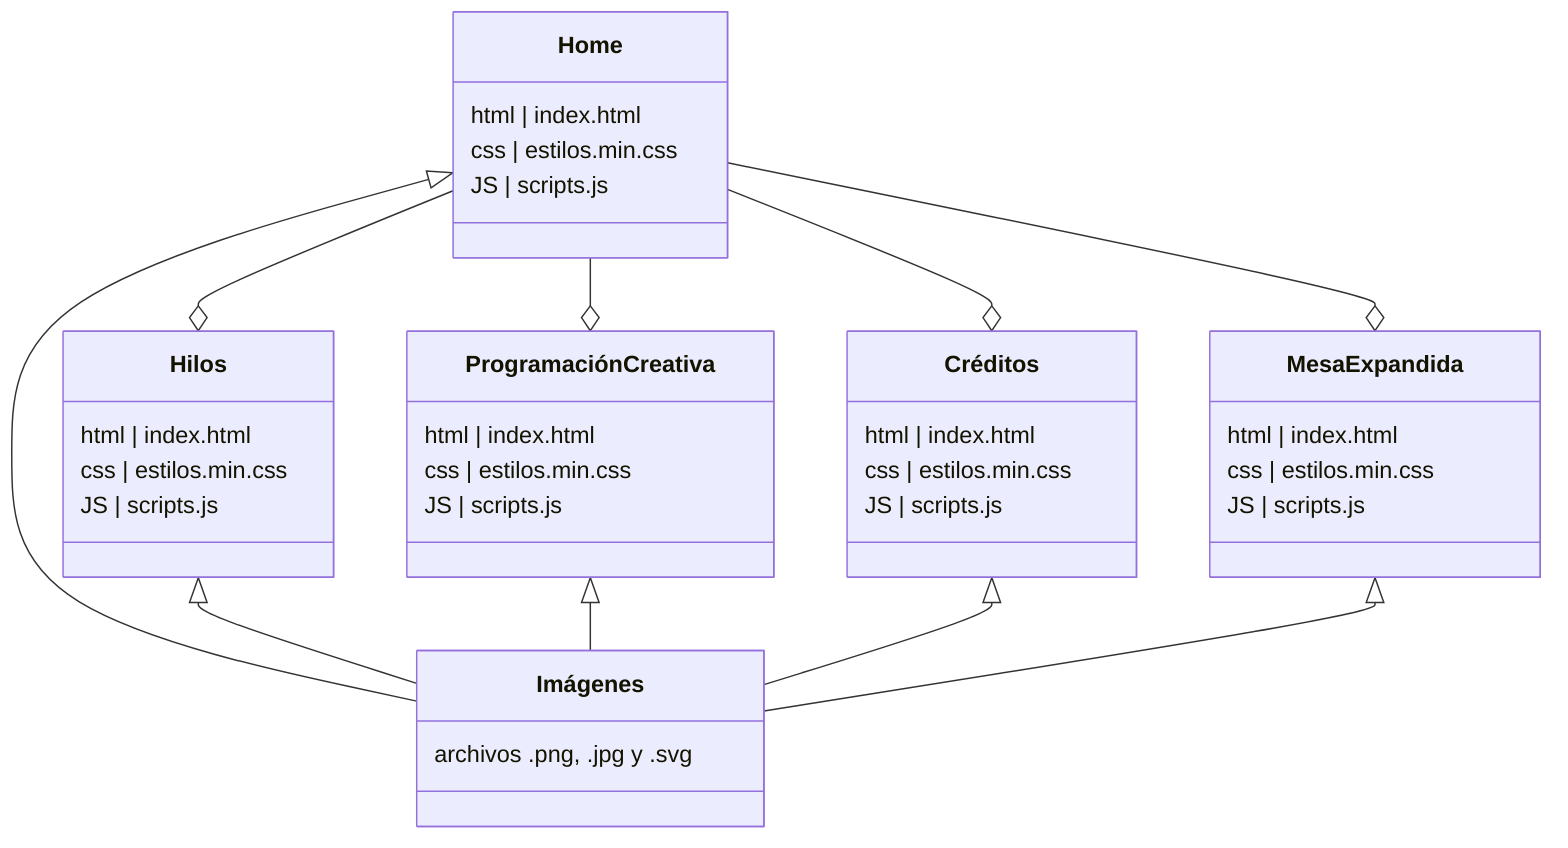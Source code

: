 classDiagram

Home <|-- Imágenes
Hilos <|-- Imágenes
Programación Creativa <|-- Imágenes
Créditos <|-- Imágenes
Mesa Expandida <|-- Imágenes
Home --o Hilos
Home --o Programación Creativa
Home --o Créditos
Home --o Mesa Expandida

Home : html | index.html
Home : css | estilos.min.css
Home : JS | scripts.js

Hilos : html | index.html
Hilos : css | estilos.min.css
Hilos : JS | scripts.js

Programación Creativa : html | index.html
Programación Creativa : css | estilos.min.css
Programación Creativa : JS | scripts.js

Créditos : html | index.html
Créditos : css | estilos.min.css
Créditos : JS | scripts.js

Mesa Expandida : html | index.html
Mesa Expandida : css | estilos.min.css
Mesa Expandida : JS | scripts.js

Imágenes : archivos .png, .jpg y .svg